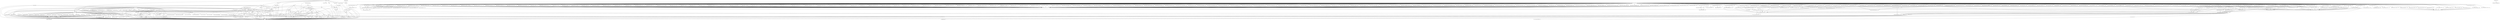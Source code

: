 digraph depends {
    node [shape=plaintext]
"angstrom-feed-configs" -> "opkg" [style=dotted]
"angstrom-packagegroup-boot" -> "angstrom-version"
"angstrom-packagegroup-boot" -> "packagegroup-boot"
"avahi-daemon" -> "base-files"
"avahi-daemon" -> "base-passwd"
"avahi-daemon" -> "libavahi-common3"
"avahi-daemon" -> "libavahi-core7"
"avahi-daemon" -> "libc6"
"avahi-daemon" -> "libcap2"
"avahi-daemon" -> "libdaemon0"
"avahi-daemon" -> "libdbus-1-3"
"avahi-daemon" -> "libexpat1"
"avahi-daemon" -> "libnss-mdns" [style=dotted]
"avahi-daemon" -> "shadow"
"avahi-utils" -> "libavahi-client3"
"avahi-utils" -> "libavahi-common3"
"avahi-utils" -> "libc6"
"bluez5" -> "libc6"
"bluez5" -> "libdbus-1-3"
"bluez5" -> "libglib-2.0-0"
"bluez5" -> "libreadline7"
"bluez5" -> "libudev1"
"busybox" -> "busybox-syslog" [style=dotted]
"busybox" -> "busybox-udhcpc" [style=dotted]
"busybox" -> "libc6"
"busybox" -> "update-alternatives-opkg"
"ca-certificates" -> "openssl"
"cpufreq-tweaks" -> "cpufrequtils"
"cpufrequtils" -> "libc6"
"dbus-1" -> "base-files"
"dbus-1" -> "base-passwd"
"dbus-1" -> "libc6"
"dbus-1" -> "libdbus-1-3"
"dbus-1" -> "libexpat1"
"dbus-1" -> "libsystemd0"
"dbus-1" -> "libx11-6"
"dbus-1" -> "shadow"
"e2fsprogs-e2fsck" -> "libblkid1"
"e2fsprogs-e2fsck" -> "libc6"
"e2fsprogs-e2fsck" -> "libcom-err2"
"e2fsprogs-e2fsck" -> "libe2p2"
"e2fsprogs-e2fsck" -> "libext2fs2"
"e2fsprogs-e2fsck" -> "libuuid1"
"fixmac" -> "ranpwd"
"htop" -> "libc6"
"htop" -> "libncursesw5"
"htop" -> "libtinfo5"
"htop" -> "ncurses-terminfo"
"iptables" -> "kernel-module-iptable-filter" [style=dotted]
"iptables" -> "kernel-module-iptable-nat" [style=dotted]
"iptables" -> "kernel-module-ip-tables" [style=dotted]
"iptables" -> "kernel-module-ipt-masquerade" [style=dotted]
"iptables" -> "kernel-module-nf-conntrack-ipv4" [style=dotted]
"iptables" -> "kernel-module-nf-conntrack" [style=dotted]
"iptables" -> "kernel-module-nf-defrag-ipv4" [style=dotted]
"iptables" -> "kernel-module-nf-nat" [style=dotted]
"iptables" -> "kernel-module-x-tables" [style=dotted]
"iptables" -> "libc6"
"iw" -> "libc6"
"iw" -> "libnl-3-200"
"iw" -> "libnl-genl-3-200"
"kernel-module-8021q-4.14.30" -> "kernel-module-garp-4.14.30"
"kernel-module-8021q-4.14.30" -> "kernel-module-mrp-4.14.30"
"kernel-module-asix-4.14.30" -> "kernel-module-usbnet-4.14.30"
"kernel-module-authencesn-4.14.30" -> "kernel-module-authenc-4.14.30"
"kernel-module-ax88179-178a-4.14.30" -> "kernel-module-usbnet-4.14.30"
"kernel-module-bluetooth-4.14.30" -> "kernel-module-ecdh-generic-4.14.30"
"kernel-module-bluetooth-4.14.30" -> "kernel-module-rfkill-4.14.30"
"kernel-module-brcmfmac-4.14.30" -> "kernel-module-brcmutil-4.14.30"
"kernel-module-brcmfmac-4.14.30" -> "kernel-module-cfg80211-4.14.30"
"kernel-module-bridge-4.14.30" -> "kernel-module-ipv6-4.14.30"
"kernel-module-bridge-4.14.30" -> "kernel-module-llc-4.14.30"
"kernel-module-bridge-4.14.30" -> "kernel-module-stp-4.14.30"
"kernel-module-br-netfilter-4.14.30" -> "kernel-module-bridge-4.14.30"
"kernel-module-btrfs-4.14.30" -> "kernel-module-lzo-compress-4.14.30"
"kernel-module-btrfs-4.14.30" -> "kernel-module-raid6-pq-4.14.30"
"kernel-module-btrfs-4.14.30" -> "kernel-module-xor-4.14.30"
"kernel-module-btrfs-4.14.30" -> "kernel-module-zlib-deflate-4.14.30"
"kernel-module-btrfs-4.14.30" -> "kernel-module-zstd-compress-4.14.30"
"kernel-module-btrfs-4.14.30" -> "kernel-module-zstd-decompress-4.14.30"
"kernel-module-cdc-ether-4.14.30" -> "kernel-module-usbnet-4.14.30"
"kernel-module-cdc-ncm-4.14.30" -> "kernel-module-usbnet-4.14.30"
"kernel-module-cdc-subset-4.14.30" -> "kernel-module-usbnet-4.14.30"
"kernel-module-cfg80211-4.14.30" -> "kernel-module-rfkill-4.14.30"
"kernel-module-cuse-4.14.30" -> "kernel-module-fuse-4.14.30"
"kernel-module-dm9601-4.14.30" -> "kernel-module-usbnet-4.14.30"
"kernel-module-garp-4.14.30" -> "kernel-module-llc-4.14.30"
"kernel-module-garp-4.14.30" -> "kernel-module-stp-4.14.30"
"kernel-module-hci-uart-4.14.30" -> "kernel-module-bluetooth-4.14.30"
"kernel-module-hidp-4.14.30" -> "kernel-module-bluetooth-4.14.30"
"kernel-module-ip6table-filter-4.14.30" -> "kernel-module-ip6-tables-4.14.30"
"kernel-module-ip6table-filter-4.14.30" -> "kernel-module-x-tables-4.14.30"
"kernel-module-ip6table-mangle-4.14.30" -> "kernel-module-ip6-tables-4.14.30"
"kernel-module-ip6table-mangle-4.14.30" -> "kernel-module-ipv6-4.14.30"
"kernel-module-ip6table-mangle-4.14.30" -> "kernel-module-x-tables-4.14.30"
"kernel-module-ip6table-nat-4.14.30" -> "kernel-module-ip6-tables-4.14.30"
"kernel-module-ip6table-nat-4.14.30" -> "kernel-module-nf-nat-ipv6-4.14.30"
"kernel-module-ip6-tables-4.14.30" -> "kernel-module-x-tables-4.14.30"
"kernel-module-ip6t-masquerade-4.14.30" -> "kernel-module-nf-nat-masquerade-ipv6-4.14.30"
"kernel-module-ip6t-masquerade-4.14.30" -> "kernel-module-x-tables-4.14.30"
"kernel-module-ip6t-reject-4.14.30" -> "kernel-module-nf-reject-ipv6-4.14.30"
"kernel-module-ip6t-reject-4.14.30" -> "kernel-module-x-tables-4.14.30"
"kernel-module-iptable-filter-4.14.30" -> "kernel-module-ip-tables-4.14.30"
"kernel-module-iptable-filter-4.14.30" -> "kernel-module-x-tables-4.14.30"
"kernel-module-iptable-mangle-4.14.30" -> "kernel-module-ip-tables-4.14.30"
"kernel-module-iptable-mangle-4.14.30" -> "kernel-module-x-tables-4.14.30"
"kernel-module-iptable-nat-4.14.30" -> "kernel-module-ip-tables-4.14.30"
"kernel-module-iptable-nat-4.14.30" -> "kernel-module-nf-nat-ipv4-4.14.30"
"kernel-module-ip-tables-4.14.30" -> "kernel-module-x-tables-4.14.30"
"kernel-module-ipt-masquerade-4.14.30" -> "kernel-module-nf-conntrack-4.14.30"
"kernel-module-ipt-masquerade-4.14.30" -> "kernel-module-nf-nat-masquerade-ipv4-4.14.30"
"kernel-module-ipt-masquerade-4.14.30" -> "kernel-module-x-tables-4.14.30"
"kernel-module-ipt-reject-4.14.30" -> "kernel-module-nf-reject-ipv4-4.14.30"
"kernel-module-ipt-reject-4.14.30" -> "kernel-module-x-tables-4.14.30"
"kernel-module-ir-jvc-decoder-4.14.30" -> "kernel-module-rc-core-4.14.30"
"kernel-module-ir-kbd-i2c-4.14.30" -> "kernel-module-rc-core-4.14.30"
"kernel-module-ir-mce-kbd-decoder-4.14.30" -> "kernel-module-rc-core-4.14.30"
"kernel-module-ir-nec-decoder-4.14.30" -> "kernel-module-rc-core-4.14.30"
"kernel-module-ir-rc5-decoder-4.14.30" -> "kernel-module-rc-core-4.14.30"
"kernel-module-ir-rc6-decoder-4.14.30" -> "kernel-module-rc-core-4.14.30"
"kernel-module-ir-sanyo-decoder-4.14.30" -> "kernel-module-rc-core-4.14.30"
"kernel-module-ir-sharp-decoder-4.14.30" -> "kernel-module-rc-core-4.14.30"
"kernel-module-ir-sony-decoder-4.14.30" -> "kernel-module-rc-core-4.14.30"
"kernel-module-ir-xmp-decoder-4.14.30" -> "kernel-module-rc-core-4.14.30"
"kernel-module-mac80211-4.14.30" -> "kernel-module-cfg80211-4.14.30"
"kernel-module-macvtap-4.14.30" -> "kernel-module-macvlan-4.14.30"
"kernel-module-macvtap-4.14.30" -> "kernel-module-tap-4.14.30"
"kernel-module-mcs7830-4.14.30" -> "kernel-module-usbnet-4.14.30"
"kernel-module-meson-ir-4.14.30" -> "kernel-module-rc-core-4.14.30"
"kernel-module-meson-rng-4.14.30" -> "kernel-module-rng-core-4.14.30"
"kernel-module-net1080-4.14.30" -> "kernel-module-usbnet-4.14.30"
"kernel-module-nf-conntrack-4.14.30" -> "kernel-module-libcrc32c-4.14.30"
"kernel-module-nf-conntrack-ipv4-4.14.30" -> "kernel-module-nf-conntrack-4.14.30"
"kernel-module-nf-conntrack-ipv4-4.14.30" -> "kernel-module-nf-defrag-ipv4-4.14.30"
"kernel-module-nf-conntrack-ipv6-4.14.30" -> "kernel-module-ipv6-4.14.30"
"kernel-module-nf-conntrack-ipv6-4.14.30" -> "kernel-module-nf-conntrack-4.14.30"
"kernel-module-nf-conntrack-ipv6-4.14.30" -> "kernel-module-nf-defrag-ipv6-4.14.30"
"kernel-module-nf-defrag-ipv6-4.14.30" -> "kernel-module-ipv6-4.14.30"
"kernel-module-nf-log-ipv4-4.14.30" -> "kernel-module-nf-log-common-4.14.30"
"kernel-module-nf-log-ipv6-4.14.30" -> "kernel-module-nf-log-common-4.14.30"
"kernel-module-nf-nat-4.14.30" -> "kernel-module-libcrc32c-4.14.30"
"kernel-module-nf-nat-4.14.30" -> "kernel-module-nf-conntrack-4.14.30"
"kernel-module-nf-nat-ipv4-4.14.30" -> "kernel-module-nf-conntrack-4.14.30"
"kernel-module-nf-nat-ipv4-4.14.30" -> "kernel-module-nf-nat-4.14.30"
"kernel-module-nf-nat-ipv6-4.14.30" -> "kernel-module-ipv6-4.14.30"
"kernel-module-nf-nat-ipv6-4.14.30" -> "kernel-module-nf-conntrack-4.14.30"
"kernel-module-nf-nat-ipv6-4.14.30" -> "kernel-module-nf-nat-4.14.30"
"kernel-module-nf-nat-masquerade-ipv4-4.14.30" -> "kernel-module-nf-conntrack-4.14.30"
"kernel-module-nf-nat-masquerade-ipv4-4.14.30" -> "kernel-module-nf-nat-4.14.30"
"kernel-module-nf-nat-masquerade-ipv6-4.14.30" -> "kernel-module-ipv6-4.14.30"
"kernel-module-nf-nat-masquerade-ipv6-4.14.30" -> "kernel-module-nf-conntrack-4.14.30"
"kernel-module-nf-nat-masquerade-ipv6-4.14.30" -> "kernel-module-nf-nat-4.14.30"
"kernel-module-nf-reject-ipv6-4.14.30" -> "kernel-module-ipv6-4.14.30"
"kernel-module-p8022-4.14.30" -> "kernel-module-llc-4.14.30"
"kernel-module-plusb-4.14.30" -> "kernel-module-usbnet-4.14.30"
"kernel-module-psnap-4.14.30" -> "kernel-module-llc-4.14.30"
"kernel-module-rc-adstech-dvb-t-pci-4.14.30" -> "kernel-module-rc-core-4.14.30"
"kernel-module-rc-alink-dtu-m-4.14.30" -> "kernel-module-rc-core-4.14.30"
"kernel-module-rc-anysee-4.14.30" -> "kernel-module-rc-core-4.14.30"
"kernel-module-rc-apac-viewcomp-4.14.30" -> "kernel-module-rc-core-4.14.30"
"kernel-module-rc-asus-pc39-4.14.30" -> "kernel-module-rc-core-4.14.30"
"kernel-module-rc-asus-ps3-100-4.14.30" -> "kernel-module-rc-core-4.14.30"
"kernel-module-rc-ati-tv-wonder-hd-600-4.14.30" -> "kernel-module-rc-core-4.14.30"
"kernel-module-rc-ati-x10-4.14.30" -> "kernel-module-rc-core-4.14.30"
"kernel-module-rc-avermedia-4.14.30" -> "kernel-module-rc-core-4.14.30"
"kernel-module-rc-avermedia-a16d-4.14.30" -> "kernel-module-rc-core-4.14.30"
"kernel-module-rc-avermedia-cardbus-4.14.30" -> "kernel-module-rc-core-4.14.30"
"kernel-module-rc-avermedia-dvbt-4.14.30" -> "kernel-module-rc-core-4.14.30"
"kernel-module-rc-avermedia-m135a-4.14.30" -> "kernel-module-rc-core-4.14.30"
"kernel-module-rc-avermedia-m733a-rm-k6-4.14.30" -> "kernel-module-rc-core-4.14.30"
"kernel-module-rc-avermedia-rm-ks-4.14.30" -> "kernel-module-rc-core-4.14.30"
"kernel-module-rc-avertv-303-4.14.30" -> "kernel-module-rc-core-4.14.30"
"kernel-module-rc-azurewave-ad-tu700-4.14.30" -> "kernel-module-rc-core-4.14.30"
"kernel-module-rc-behold-4.14.30" -> "kernel-module-rc-core-4.14.30"
"kernel-module-rc-behold-columbus-4.14.30" -> "kernel-module-rc-core-4.14.30"
"kernel-module-rc-budget-ci-old-4.14.30" -> "kernel-module-rc-core-4.14.30"
"kernel-module-rc-cec-4.14.30" -> "kernel-module-rc-core-4.14.30"
"kernel-module-rc-cinergy-1400-4.14.30" -> "kernel-module-rc-core-4.14.30"
"kernel-module-rc-cinergy-4.14.30" -> "kernel-module-rc-core-4.14.30"
"kernel-module-rc-d680-dmb-4.14.30" -> "kernel-module-rc-core-4.14.30"
"kernel-module-rc-delock-61959-4.14.30" -> "kernel-module-rc-core-4.14.30"
"kernel-module-rc-dib0700-nec-4.14.30" -> "kernel-module-rc-core-4.14.30"
"kernel-module-rc-dib0700-rc5-4.14.30" -> "kernel-module-rc-core-4.14.30"
"kernel-module-rc-digitalnow-tinytwin-4.14.30" -> "kernel-module-rc-core-4.14.30"
"kernel-module-rc-digittrade-4.14.30" -> "kernel-module-rc-core-4.14.30"
"kernel-module-rc-dm1105-nec-4.14.30" -> "kernel-module-rc-core-4.14.30"
"kernel-module-rc-dntv-live-dvb-t-4.14.30" -> "kernel-module-rc-core-4.14.30"
"kernel-module-rc-dntv-live-dvbt-pro-4.14.30" -> "kernel-module-rc-core-4.14.30"
"kernel-module-rc-dtt200u-4.14.30" -> "kernel-module-rc-core-4.14.30"
"kernel-module-rc-dvbsky-4.14.30" -> "kernel-module-rc-core-4.14.30"
"kernel-module-rc-dvico-mce-4.14.30" -> "kernel-module-rc-core-4.14.30"
"kernel-module-rc-dvico-portable-4.14.30" -> "kernel-module-rc-core-4.14.30"
"kernel-module-rc-em-terratec-4.14.30" -> "kernel-module-rc-core-4.14.30"
"kernel-module-rc-encore-enltv2-4.14.30" -> "kernel-module-rc-core-4.14.30"
"kernel-module-rc-encore-enltv-4.14.30" -> "kernel-module-rc-core-4.14.30"
"kernel-module-rc-encore-enltv-fm53-4.14.30" -> "kernel-module-rc-core-4.14.30"
"kernel-module-rc-evga-indtube-4.14.30" -> "kernel-module-rc-core-4.14.30"
"kernel-module-rc-eztv-4.14.30" -> "kernel-module-rc-core-4.14.30"
"kernel-module-rc-flydvb-4.14.30" -> "kernel-module-rc-core-4.14.30"
"kernel-module-rc-flyvideo-4.14.30" -> "kernel-module-rc-core-4.14.30"
"kernel-module-rc-fusionhdtv-mce-4.14.30" -> "kernel-module-rc-core-4.14.30"
"kernel-module-rc-gadmei-rm008z-4.14.30" -> "kernel-module-rc-core-4.14.30"
"kernel-module-rc-geekbox-4.14.30" -> "kernel-module-rc-core-4.14.30"
"kernel-module-rc-genius-tvgo-a11mce-4.14.30" -> "kernel-module-rc-core-4.14.30"
"kernel-module-rc-gotview7135-4.14.30" -> "kernel-module-rc-core-4.14.30"
"kernel-module-rc-hauppauge-4.14.30" -> "kernel-module-rc-core-4.14.30"
"kernel-module-rc-imon-mce-4.14.30" -> "kernel-module-rc-core-4.14.30"
"kernel-module-rc-imon-pad-4.14.30" -> "kernel-module-rc-core-4.14.30"
"kernel-module-rc-iodata-bctv7e-4.14.30" -> "kernel-module-rc-core-4.14.30"
"kernel-module-rc-it913x-v1-4.14.30" -> "kernel-module-rc-core-4.14.30"
"kernel-module-rc-it913x-v2-4.14.30" -> "kernel-module-rc-core-4.14.30"
"kernel-module-rc-kaiomy-4.14.30" -> "kernel-module-rc-core-4.14.30"
"kernel-module-rc-kworld-315u-4.14.30" -> "kernel-module-rc-core-4.14.30"
"kernel-module-rc-kworld-pc150u-4.14.30" -> "kernel-module-rc-core-4.14.30"
"kernel-module-rc-kworld-plus-tv-analog-4.14.30" -> "kernel-module-rc-core-4.14.30"
"kernel-module-rc-leadtek-y04g0051-4.14.30" -> "kernel-module-rc-core-4.14.30"
"kernel-module-rc-lme2510-4.14.30" -> "kernel-module-rc-core-4.14.30"
"kernel-module-rc-manli-4.14.30" -> "kernel-module-rc-core-4.14.30"
"kernel-module-rc-medion-x10-4.14.30" -> "kernel-module-rc-core-4.14.30"
"kernel-module-rc-medion-x10-digitainer-4.14.30" -> "kernel-module-rc-core-4.14.30"
"kernel-module-rc-medion-x10-or2x-4.14.30" -> "kernel-module-rc-core-4.14.30"
"kernel-module-rc-msi-digivox-ii-4.14.30" -> "kernel-module-rc-core-4.14.30"
"kernel-module-rc-msi-digivox-iii-4.14.30" -> "kernel-module-rc-core-4.14.30"
"kernel-module-rc-msi-tvanywhere-4.14.30" -> "kernel-module-rc-core-4.14.30"
"kernel-module-rc-msi-tvanywhere-plus-4.14.30" -> "kernel-module-rc-core-4.14.30"
"kernel-module-rc-nebula-4.14.30" -> "kernel-module-rc-core-4.14.30"
"kernel-module-rc-nec-terratec-cinergy-xs-4.14.30" -> "kernel-module-rc-core-4.14.30"
"kernel-module-rc-norwood-4.14.30" -> "kernel-module-rc-core-4.14.30"
"kernel-module-rc-npgtech-4.14.30" -> "kernel-module-rc-core-4.14.30"
"kernel-module-rc-pctv-sedna-4.14.30" -> "kernel-module-rc-core-4.14.30"
"kernel-module-rc-pinnacle-color-4.14.30" -> "kernel-module-rc-core-4.14.30"
"kernel-module-rc-pinnacle-grey-4.14.30" -> "kernel-module-rc-core-4.14.30"
"kernel-module-rc-pinnacle-pctv-hd-4.14.30" -> "kernel-module-rc-core-4.14.30"
"kernel-module-rc-pixelview-002t-4.14.30" -> "kernel-module-rc-core-4.14.30"
"kernel-module-rc-pixelview-4.14.30" -> "kernel-module-rc-core-4.14.30"
"kernel-module-rc-pixelview-mk12-4.14.30" -> "kernel-module-rc-core-4.14.30"
"kernel-module-rc-pixelview-new-4.14.30" -> "kernel-module-rc-core-4.14.30"
"kernel-module-rc-powercolor-real-angel-4.14.30" -> "kernel-module-rc-core-4.14.30"
"kernel-module-rc-proteus-2309-4.14.30" -> "kernel-module-rc-core-4.14.30"
"kernel-module-rc-purpletv-4.14.30" -> "kernel-module-rc-core-4.14.30"
"kernel-module-rc-pv951-4.14.30" -> "kernel-module-rc-core-4.14.30"
"kernel-module-rc-rc6-mce-4.14.30" -> "kernel-module-rc-core-4.14.30"
"kernel-module-rc-real-audio-220-32-keys-4.14.30" -> "kernel-module-rc-core-4.14.30"
"kernel-module-rc-reddo-4.14.30" -> "kernel-module-rc-core-4.14.30"
"kernel-module-rc-snapstream-firefly-4.14.30" -> "kernel-module-rc-core-4.14.30"
"kernel-module-rc-streamzap-4.14.30" -> "kernel-module-rc-core-4.14.30"
"kernel-module-rc-su3000-4.14.30" -> "kernel-module-rc-core-4.14.30"
"kernel-module-rc-tbs-nec-4.14.30" -> "kernel-module-rc-core-4.14.30"
"kernel-module-rc-technisat-ts35-4.14.30" -> "kernel-module-rc-core-4.14.30"
"kernel-module-rc-technisat-usb2-4.14.30" -> "kernel-module-rc-core-4.14.30"
"kernel-module-rc-terratec-cinergy-c-pci-4.14.30" -> "kernel-module-rc-core-4.14.30"
"kernel-module-rc-terratec-cinergy-s2-hd-4.14.30" -> "kernel-module-rc-core-4.14.30"
"kernel-module-rc-terratec-cinergy-xs-4.14.30" -> "kernel-module-rc-core-4.14.30"
"kernel-module-rc-terratec-slim-2-4.14.30" -> "kernel-module-rc-core-4.14.30"
"kernel-module-rc-terratec-slim-4.14.30" -> "kernel-module-rc-core-4.14.30"
"kernel-module-rc-tevii-nec-4.14.30" -> "kernel-module-rc-core-4.14.30"
"kernel-module-rc-tivo-4.14.30" -> "kernel-module-rc-core-4.14.30"
"kernel-module-rc-total-media-in-hand-02-4.14.30" -> "kernel-module-rc-core-4.14.30"
"kernel-module-rc-total-media-in-hand-4.14.30" -> "kernel-module-rc-core-4.14.30"
"kernel-module-rc-trekstor-4.14.30" -> "kernel-module-rc-core-4.14.30"
"kernel-module-rc-tt-1500-4.14.30" -> "kernel-module-rc-core-4.14.30"
"kernel-module-rc-twinhan1027-4.14.30" -> "kernel-module-rc-core-4.14.30"
"kernel-module-rc-twinhan-dtv-cab-ci-4.14.30" -> "kernel-module-rc-core-4.14.30"
"kernel-module-rc-videomate-m1f-4.14.30" -> "kernel-module-rc-core-4.14.30"
"kernel-module-rc-videomate-s350-4.14.30" -> "kernel-module-rc-core-4.14.30"
"kernel-module-rc-videomate-tv-pvr-4.14.30" -> "kernel-module-rc-core-4.14.30"
"kernel-module-rc-winfast-4.14.30" -> "kernel-module-rc-core-4.14.30"
"kernel-module-rc-winfast-usbii-deluxe-4.14.30" -> "kernel-module-rc-core-4.14.30"
"kernel-module-rc-zx-irdec-4.14.30" -> "kernel-module-rc-core-4.14.30"
"kernel-module-sit-4.14.30" -> "kernel-module-ip-tunnel-4.14.30"
"kernel-module-sit-4.14.30" -> "kernel-module-ipv6-4.14.30"
"kernel-module-sit-4.14.30" -> "kernel-module-tunnel4-4.14.30"
"kernel-modules" -> "kernel-module-8021q-4.14.30"
"kernel-modules" -> "kernel-module-adv7511-4.14.30"
"kernel-modules" -> "kernel-module-arc4-4.14.30"
"kernel-modules" -> "kernel-module-asix-4.14.30"
"kernel-modules" -> "kernel-module-at25-4.14.30"
"kernel-modules" -> "kernel-module-authenc-4.14.30"
"kernel-modules" -> "kernel-module-authencesn-4.14.30"
"kernel-modules" -> "kernel-module-ax88179-178a-4.14.30"
"kernel-modules" -> "kernel-module-bluetooth-4.14.30"
"kernel-modules" -> "kernel-module-brcmfmac-4.14.30"
"kernel-modules" -> "kernel-module-brcmutil-4.14.30"
"kernel-modules" -> "kernel-module-bridge-4.14.30"
"kernel-modules" -> "kernel-module-br-netfilter-4.14.30"
"kernel-modules" -> "kernel-module-btrfs-4.14.30"
"kernel-modules" -> "kernel-module-ccm-4.14.30"
"kernel-modules" -> "kernel-module-cdc-ether-4.14.30"
"kernel-modules" -> "kernel-module-cdc-ncm-4.14.30"
"kernel-modules" -> "kernel-module-cdc-subset-4.14.30"
"kernel-modules" -> "kernel-module-cfg80211-4.14.30"
"kernel-modules" -> "kernel-module-ch7006-4.14.30"
"kernel-modules" -> "kernel-module-cmac-4.14.30"
"kernel-modules" -> "kernel-module-crypto-engine-4.14.30"
"kernel-modules" -> "kernel-module-ctr-4.14.30"
"kernel-modules" -> "kernel-module-cuse-4.14.30"
"kernel-modules" -> "kernel-module-dm9601-4.14.30"
"kernel-modules" -> "kernel-module-dvb-core-4.14.30"
"kernel-modules" -> "kernel-module-ecb-4.14.30"
"kernel-modules" -> "kernel-module-ecdh-generic-4.14.30"
"kernel-modules" -> "kernel-module-fuse-4.14.30"
"kernel-modules" -> "kernel-module-garp-4.14.30"
"kernel-modules" -> "kernel-module-gcm-4.14.30"
"kernel-modules" -> "kernel-module-ghash-generic-4.14.30"
"kernel-modules" -> "kernel-module-hci-uart-4.14.30"
"kernel-modules" -> "kernel-module-hidp-4.14.30"
"kernel-modules" -> "kernel-module-ina2xx-4.14.30"
"kernel-modules" -> "kernel-module-ip6table-filter-4.14.30"
"kernel-modules" -> "kernel-module-ip6table-mangle-4.14.30"
"kernel-modules" -> "kernel-module-ip6table-nat-4.14.30"
"kernel-modules" -> "kernel-module-ip6-tables-4.14.30"
"kernel-modules" -> "kernel-module-ip6t-masquerade-4.14.30"
"kernel-modules" -> "kernel-module-ip6t-reject-4.14.30"
"kernel-modules" -> "kernel-module-iptable-filter-4.14.30"
"kernel-modules" -> "kernel-module-iptable-mangle-4.14.30"
"kernel-modules" -> "kernel-module-iptable-nat-4.14.30"
"kernel-modules" -> "kernel-module-ip-tables-4.14.30"
"kernel-modules" -> "kernel-module-ipt-masquerade-4.14.30"
"kernel-modules" -> "kernel-module-ipt-reject-4.14.30"
"kernel-modules" -> "kernel-module-ip-tunnel-4.14.30"
"kernel-modules" -> "kernel-module-ipv6-4.14.30"
"kernel-modules" -> "kernel-module-ir-jvc-decoder-4.14.30"
"kernel-modules" -> "kernel-module-ir-kbd-i2c-4.14.30"
"kernel-modules" -> "kernel-module-ir-mce-kbd-decoder-4.14.30"
"kernel-modules" -> "kernel-module-ir-nec-decoder-4.14.30"
"kernel-modules" -> "kernel-module-ir-rc5-decoder-4.14.30"
"kernel-modules" -> "kernel-module-ir-rc6-decoder-4.14.30"
"kernel-modules" -> "kernel-module-ir-sanyo-decoder-4.14.30"
"kernel-modules" -> "kernel-module-ir-sharp-decoder-4.14.30"
"kernel-modules" -> "kernel-module-ir-sony-decoder-4.14.30"
"kernel-modules" -> "kernel-module-ir-xmp-decoder-4.14.30"
"kernel-modules" -> "kernel-module-libcrc32c-4.14.30"
"kernel-modules" -> "kernel-module-llc-4.14.30"
"kernel-modules" -> "kernel-module-lm90-4.14.30"
"kernel-modules" -> "kernel-module-lzo-compress-4.14.30"
"kernel-modules" -> "kernel-module-mac80211-4.14.30"
"kernel-modules" -> "kernel-module-macvlan-4.14.30"
"kernel-modules" -> "kernel-module-macvtap-4.14.30"
"kernel-modules" -> "kernel-module-mc44s803-4.14.30"
"kernel-modules" -> "kernel-module-mcs7830-4.14.30"
"kernel-modules" -> "kernel-module-media-4.14.30"
"kernel-modules" -> "kernel-module-meson-gxbb-wdt-4.14.30"
"kernel-modules" -> "kernel-module-meson-ir-4.14.30"
"kernel-modules" -> "kernel-module-meson-rng-4.14.30"
"kernel-modules" -> "kernel-module-meson-wdt-4.14.30"
"kernel-modules" -> "kernel-module-mrp-4.14.30"
"kernel-modules" -> "kernel-module-mt20xx-4.14.30"
"kernel-modules" -> "kernel-module-nbd-4.14.30"
"kernel-modules" -> "kernel-module-net1080-4.14.30"
"kernel-modules" -> "kernel-module-nf-conntrack-4.14.30"
"kernel-modules" -> "kernel-module-nf-conntrack-ipv4-4.14.30"
"kernel-modules" -> "kernel-module-nf-conntrack-ipv6-4.14.30"
"kernel-modules" -> "kernel-module-nf-defrag-ipv4-4.14.30"
"kernel-modules" -> "kernel-module-nf-defrag-ipv6-4.14.30"
"kernel-modules" -> "kernel-module-nf-log-common-4.14.30"
"kernel-modules" -> "kernel-module-nf-log-ipv4-4.14.30"
"kernel-modules" -> "kernel-module-nf-log-ipv6-4.14.30"
"kernel-modules" -> "kernel-module-nf-nat-4.14.30"
"kernel-modules" -> "kernel-module-nf-nat-ipv4-4.14.30"
"kernel-modules" -> "kernel-module-nf-nat-ipv6-4.14.30"
"kernel-modules" -> "kernel-module-nf-nat-masquerade-ipv4-4.14.30"
"kernel-modules" -> "kernel-module-nf-nat-masquerade-ipv6-4.14.30"
"kernel-modules" -> "kernel-module-nf-reject-ipv4-4.14.30"
"kernel-modules" -> "kernel-module-nf-reject-ipv6-4.14.30"
"kernel-modules" -> "kernel-module-nfs-layout-flexfiles-4.14.30"
"kernel-modules" -> "kernel-module-overlay-4.14.30"
"kernel-modules" -> "kernel-module-p8022-4.14.30"
"kernel-modules" -> "kernel-module-pegasus-4.14.30"
"kernel-modules" -> "kernel-module-plusb-4.14.30"
"kernel-modules" -> "kernel-module-psnap-4.14.30"
"kernel-modules" -> "kernel-module-pwm-meson-4.14.30"
"kernel-modules" -> "kernel-module-r8152-4.14.30"
"kernel-modules" -> "kernel-module-raid6-pq-4.14.30"
"kernel-modules" -> "kernel-module-rc-adstech-dvb-t-pci-4.14.30"
"kernel-modules" -> "kernel-module-rc-alink-dtu-m-4.14.30"
"kernel-modules" -> "kernel-module-rc-anysee-4.14.30"
"kernel-modules" -> "kernel-module-rc-apac-viewcomp-4.14.30"
"kernel-modules" -> "kernel-module-rc-asus-pc39-4.14.30"
"kernel-modules" -> "kernel-module-rc-asus-ps3-100-4.14.30"
"kernel-modules" -> "kernel-module-rc-ati-tv-wonder-hd-600-4.14.30"
"kernel-modules" -> "kernel-module-rc-ati-x10-4.14.30"
"kernel-modules" -> "kernel-module-rc-avermedia-4.14.30"
"kernel-modules" -> "kernel-module-rc-avermedia-a16d-4.14.30"
"kernel-modules" -> "kernel-module-rc-avermedia-cardbus-4.14.30"
"kernel-modules" -> "kernel-module-rc-avermedia-dvbt-4.14.30"
"kernel-modules" -> "kernel-module-rc-avermedia-m135a-4.14.30"
"kernel-modules" -> "kernel-module-rc-avermedia-m733a-rm-k6-4.14.30"
"kernel-modules" -> "kernel-module-rc-avermedia-rm-ks-4.14.30"
"kernel-modules" -> "kernel-module-rc-avertv-303-4.14.30"
"kernel-modules" -> "kernel-module-rc-azurewave-ad-tu700-4.14.30"
"kernel-modules" -> "kernel-module-rc-behold-4.14.30"
"kernel-modules" -> "kernel-module-rc-behold-columbus-4.14.30"
"kernel-modules" -> "kernel-module-rc-budget-ci-old-4.14.30"
"kernel-modules" -> "kernel-module-rc-cec-4.14.30"
"kernel-modules" -> "kernel-module-rc-cinergy-1400-4.14.30"
"kernel-modules" -> "kernel-module-rc-cinergy-4.14.30"
"kernel-modules" -> "kernel-module-rc-core-4.14.30"
"kernel-modules" -> "kernel-module-rc-d680-dmb-4.14.30"
"kernel-modules" -> "kernel-module-rc-delock-61959-4.14.30"
"kernel-modules" -> "kernel-module-rc-dib0700-nec-4.14.30"
"kernel-modules" -> "kernel-module-rc-dib0700-rc5-4.14.30"
"kernel-modules" -> "kernel-module-rc-digitalnow-tinytwin-4.14.30"
"kernel-modules" -> "kernel-module-rc-digittrade-4.14.30"
"kernel-modules" -> "kernel-module-rc-dm1105-nec-4.14.30"
"kernel-modules" -> "kernel-module-rc-dntv-live-dvb-t-4.14.30"
"kernel-modules" -> "kernel-module-rc-dntv-live-dvbt-pro-4.14.30"
"kernel-modules" -> "kernel-module-rc-dtt200u-4.14.30"
"kernel-modules" -> "kernel-module-rc-dvbsky-4.14.30"
"kernel-modules" -> "kernel-module-rc-dvico-mce-4.14.30"
"kernel-modules" -> "kernel-module-rc-dvico-portable-4.14.30"
"kernel-modules" -> "kernel-module-rc-em-terratec-4.14.30"
"kernel-modules" -> "kernel-module-rc-encore-enltv2-4.14.30"
"kernel-modules" -> "kernel-module-rc-encore-enltv-4.14.30"
"kernel-modules" -> "kernel-module-rc-encore-enltv-fm53-4.14.30"
"kernel-modules" -> "kernel-module-rc-evga-indtube-4.14.30"
"kernel-modules" -> "kernel-module-rc-eztv-4.14.30"
"kernel-modules" -> "kernel-module-rc-flydvb-4.14.30"
"kernel-modules" -> "kernel-module-rc-flyvideo-4.14.30"
"kernel-modules" -> "kernel-module-rc-fusionhdtv-mce-4.14.30"
"kernel-modules" -> "kernel-module-rc-gadmei-rm008z-4.14.30"
"kernel-modules" -> "kernel-module-rc-geekbox-4.14.30"
"kernel-modules" -> "kernel-module-rc-genius-tvgo-a11mce-4.14.30"
"kernel-modules" -> "kernel-module-rc-gotview7135-4.14.30"
"kernel-modules" -> "kernel-module-rc-hauppauge-4.14.30"
"kernel-modules" -> "kernel-module-rc-imon-mce-4.14.30"
"kernel-modules" -> "kernel-module-rc-imon-pad-4.14.30"
"kernel-modules" -> "kernel-module-rc-iodata-bctv7e-4.14.30"
"kernel-modules" -> "kernel-module-rc-it913x-v1-4.14.30"
"kernel-modules" -> "kernel-module-rc-it913x-v2-4.14.30"
"kernel-modules" -> "kernel-module-rc-kaiomy-4.14.30"
"kernel-modules" -> "kernel-module-rc-kworld-315u-4.14.30"
"kernel-modules" -> "kernel-module-rc-kworld-pc150u-4.14.30"
"kernel-modules" -> "kernel-module-rc-kworld-plus-tv-analog-4.14.30"
"kernel-modules" -> "kernel-module-rc-leadtek-y04g0051-4.14.30"
"kernel-modules" -> "kernel-module-rc-lme2510-4.14.30"
"kernel-modules" -> "kernel-module-rc-manli-4.14.30"
"kernel-modules" -> "kernel-module-rc-medion-x10-4.14.30"
"kernel-modules" -> "kernel-module-rc-medion-x10-digitainer-4.14.30"
"kernel-modules" -> "kernel-module-rc-medion-x10-or2x-4.14.30"
"kernel-modules" -> "kernel-module-rc-msi-digivox-ii-4.14.30"
"kernel-modules" -> "kernel-module-rc-msi-digivox-iii-4.14.30"
"kernel-modules" -> "kernel-module-rc-msi-tvanywhere-4.14.30"
"kernel-modules" -> "kernel-module-rc-msi-tvanywhere-plus-4.14.30"
"kernel-modules" -> "kernel-module-rc-nebula-4.14.30"
"kernel-modules" -> "kernel-module-rc-nec-terratec-cinergy-xs-4.14.30"
"kernel-modules" -> "kernel-module-rc-norwood-4.14.30"
"kernel-modules" -> "kernel-module-rc-npgtech-4.14.30"
"kernel-modules" -> "kernel-module-rc-pctv-sedna-4.14.30"
"kernel-modules" -> "kernel-module-rc-pinnacle-color-4.14.30"
"kernel-modules" -> "kernel-module-rc-pinnacle-grey-4.14.30"
"kernel-modules" -> "kernel-module-rc-pinnacle-pctv-hd-4.14.30"
"kernel-modules" -> "kernel-module-rc-pixelview-002t-4.14.30"
"kernel-modules" -> "kernel-module-rc-pixelview-4.14.30"
"kernel-modules" -> "kernel-module-rc-pixelview-mk12-4.14.30"
"kernel-modules" -> "kernel-module-rc-pixelview-new-4.14.30"
"kernel-modules" -> "kernel-module-rc-powercolor-real-angel-4.14.30"
"kernel-modules" -> "kernel-module-rc-proteus-2309-4.14.30"
"kernel-modules" -> "kernel-module-rc-purpletv-4.14.30"
"kernel-modules" -> "kernel-module-rc-pv951-4.14.30"
"kernel-modules" -> "kernel-module-rc-rc6-mce-4.14.30"
"kernel-modules" -> "kernel-module-rc-real-audio-220-32-keys-4.14.30"
"kernel-modules" -> "kernel-module-rc-reddo-4.14.30"
"kernel-modules" -> "kernel-module-rc-snapstream-firefly-4.14.30"
"kernel-modules" -> "kernel-module-rc-streamzap-4.14.30"
"kernel-modules" -> "kernel-module-rc-su3000-4.14.30"
"kernel-modules" -> "kernel-module-rc-tbs-nec-4.14.30"
"kernel-modules" -> "kernel-module-rc-technisat-ts35-4.14.30"
"kernel-modules" -> "kernel-module-rc-technisat-usb2-4.14.30"
"kernel-modules" -> "kernel-module-rc-terratec-cinergy-c-pci-4.14.30"
"kernel-modules" -> "kernel-module-rc-terratec-cinergy-s2-hd-4.14.30"
"kernel-modules" -> "kernel-module-rc-terratec-cinergy-xs-4.14.30"
"kernel-modules" -> "kernel-module-rc-terratec-slim-2-4.14.30"
"kernel-modules" -> "kernel-module-rc-terratec-slim-4.14.30"
"kernel-modules" -> "kernel-module-rc-tevii-nec-4.14.30"
"kernel-modules" -> "kernel-module-rc-tivo-4.14.30"
"kernel-modules" -> "kernel-module-rc-total-media-in-hand-02-4.14.30"
"kernel-modules" -> "kernel-module-rc-total-media-in-hand-4.14.30"
"kernel-modules" -> "kernel-module-rc-trekstor-4.14.30"
"kernel-modules" -> "kernel-module-rc-tt-1500-4.14.30"
"kernel-modules" -> "kernel-module-rc-twinhan1027-4.14.30"
"kernel-modules" -> "kernel-module-rc-twinhan-dtv-cab-ci-4.14.30"
"kernel-modules" -> "kernel-module-rc-videomate-m1f-4.14.30"
"kernel-modules" -> "kernel-module-rc-videomate-s350-4.14.30"
"kernel-modules" -> "kernel-module-rc-videomate-tv-pvr-4.14.30"
"kernel-modules" -> "kernel-module-rc-winfast-4.14.30"
"kernel-modules" -> "kernel-module-rc-winfast-usbii-deluxe-4.14.30"
"kernel-modules" -> "kernel-module-rc-zx-irdec-4.14.30"
"kernel-modules" -> "kernel-module-realtek-4.14.30"
"kernel-modules" -> "kernel-module-rfkill-4.14.30"
"kernel-modules" -> "kernel-module-rng-core-4.14.30"
"kernel-modules" -> "kernel-module-rtc-rk808-4.14.30"
"kernel-modules" -> "kernel-module-rtl8150-4.14.30"
"kernel-modules" -> "kernel-module-seqiv-4.14.30"
"kernel-modules" -> "kernel-module-sil164-4.14.30"
"kernel-modules" -> "kernel-module-sit-4.14.30"
"kernel-modules" -> "kernel-module-smsc75xx-4.14.30"
"kernel-modules" -> "kernel-module-smsc95xx-4.14.30"
"kernel-modules" -> "kernel-module-spidev-4.14.30"
"kernel-modules" -> "kernel-module-spi-meson-spifc-4.14.30"
"kernel-modules" -> "kernel-module-sr9800-4.14.30"
"kernel-modules" -> "kernel-module-stp-4.14.30"
"kernel-modules" -> "kernel-module-tap-4.14.30"
"kernel-modules" -> "kernel-module-tda18271-4.14.30"
"kernel-modules" -> "kernel-module-tda827x-4.14.30"
"kernel-modules" -> "kernel-module-tda8290-4.14.30"
"kernel-modules" -> "kernel-module-tda9887-4.14.30"
"kernel-modules" -> "kernel-module-tuner-simple-4.14.30"
"kernel-modules" -> "kernel-module-tuner-types-4.14.30"
"kernel-modules" -> "kernel-module-tuner-xc2028-4.14.30"
"kernel-modules" -> "kernel-module-tunnel4-4.14.30"
"kernel-modules" -> "kernel-module-usbnet-4.14.30"
"kernel-modules" -> "kernel-module-v4l2-common-4.14.30"
"kernel-modules" -> "kernel-module-v4l2-dv-timings-4.14.30"
"kernel-modules" -> "kernel-module-veth-4.14.30"
"kernel-modules" -> "kernel-module-videodev-4.14.30"
"kernel-modules" -> "kernel-module-virtio-crypto-4.14.30"
"kernel-modules" -> "kernel-module-wl18xx-4.14.30"
"kernel-modules" -> "kernel-module-wlcore-4.14.30"
"kernel-modules" -> "kernel-module-wlcore-sdio-4.14.30"
"kernel-modules" -> "kernel-module-xc4000-4.14.30"
"kernel-modules" -> "kernel-module-xc5000-4.14.30"
"kernel-modules" -> "kernel-module-xen-privcmd-4.14.30"
"kernel-modules" -> "kernel-module-xfrm6-mode-beet-4.14.30"
"kernel-modules" -> "kernel-module-xfrm6-mode-transport-4.14.30"
"kernel-modules" -> "kernel-module-xfrm6-mode-tunnel-4.14.30"
"kernel-modules" -> "kernel-module-xor-4.14.30"
"kernel-modules" -> "kernel-module-x-tables-4.14.30"
"kernel-modules" -> "kernel-module-xt-addrtype-4.14.30"
"kernel-modules" -> "kernel-module-xt-checksum-4.14.30"
"kernel-modules" -> "kernel-module-xt-conntrack-4.14.30"
"kernel-modules" -> "kernel-module-xt-log-4.14.30"
"kernel-modules" -> "kernel-module-xt-nat-4.14.30"
"kernel-modules" -> "kernel-module-xt-tcpudp-4.14.30"
"kernel-modules" -> "kernel-module-xxhash-4.14.30"
"kernel-modules" -> "kernel-module-zaurus-4.14.30"
"kernel-modules" -> "kernel-module-zlib-deflate-4.14.30"
"kernel-modules" -> "kernel-module-zstd-compress-4.14.30"
"kernel-modules" -> "kernel-module-zstd-decompress-4.14.30"
"kernel-module-smsc75xx-4.14.30" -> "kernel-module-usbnet-4.14.30"
"kernel-module-smsc95xx-4.14.30" -> "kernel-module-usbnet-4.14.30"
"kernel-module-sr9800-4.14.30" -> "kernel-module-usbnet-4.14.30"
"kernel-module-stp-4.14.30" -> "kernel-module-llc-4.14.30"
"kernel-module-tuner-simple-4.14.30" -> "kernel-module-tuner-types-4.14.30"
"kernel-module-v4l2-common-4.14.30" -> "kernel-module-videodev-4.14.30"
"kernel-module-videodev-4.14.30" -> "kernel-module-media-4.14.30"
"kernel-module-virtio-crypto-4.14.30" -> "kernel-module-crypto-engine-4.14.30"
"kernel-module-wl18xx-4.14.30" -> "kernel-module-cfg80211-4.14.30"
"kernel-module-wl18xx-4.14.30" -> "kernel-module-mac80211-4.14.30"
"kernel-module-wl18xx-4.14.30" -> "kernel-module-wlcore-4.14.30"
"kernel-module-wlcore-4.14.30" -> "kernel-module-cfg80211-4.14.30"
"kernel-module-wlcore-4.14.30" -> "kernel-module-mac80211-4.14.30"
"kernel-module-xfrm6-mode-beet-4.14.30" -> "kernel-module-ipv6-4.14.30"
"kernel-module-xfrm6-mode-tunnel-4.14.30" -> "kernel-module-ipv6-4.14.30"
"kernel-module-xt-addrtype-4.14.30" -> "kernel-module-x-tables-4.14.30"
"kernel-module-xt-checksum-4.14.30" -> "kernel-module-x-tables-4.14.30"
"kernel-module-xt-conntrack-4.14.30" -> "kernel-module-nf-conntrack-4.14.30"
"kernel-module-xt-conntrack-4.14.30" -> "kernel-module-x-tables-4.14.30"
"kernel-module-xt-log-4.14.30" -> "kernel-module-x-tables-4.14.30"
"kernel-module-xt-nat-4.14.30" -> "kernel-module-nf-conntrack-4.14.30"
"kernel-module-xt-nat-4.14.30" -> "kernel-module-nf-nat-4.14.30"
"kernel-module-xt-nat-4.14.30" -> "kernel-module-x-tables-4.14.30"
"kernel-module-xt-tcpudp-4.14.30" -> "kernel-module-x-tables-4.14.30"
"kernel-module-zaurus-4.14.30" -> "kernel-module-cdc-ether-4.14.30"
"kernel-module-zaurus-4.14.30" -> "kernel-module-usbnet-4.14.30"
"kernel-module-zstd-compress-4.14.30" -> "kernel-module-xxhash-4.14.30"
"kernel-module-zstd-decompress-4.14.30" -> "kernel-module-xxhash-4.14.30"
"kmod" -> "libc6"
"kmod" -> "libz1"
"kmod" -> "update-alternatives-opkg"
"less" -> "libc6"
"less" -> "libtinfo5"
"less" -> "update-alternatives-opkg"
"libacl1" -> "libattr1"
"libacl1" -> "libc6"
"libarchive" -> "libbz2-1"
"libarchive" -> "libc6"
"libarchive" -> "liblzma5"
"libarchive" -> "liblzo2-2"
"libarchive" -> "libxml2"
"libarchive" -> "libz1"
"libattr1" -> "libc6"
"libavahi-client3" -> "libavahi-common3"
"libavahi-client3" -> "libc6"
"libavahi-client3" -> "libdbus-1-3"
"libavahi-common3" -> "libc6"
"libavahi-core7" -> "libavahi-common3"
"libavahi-core7" -> "libc6"
"libblkid1" -> "libc6"
"libblkid1" -> "libuuid1"
"libbz2-1" -> "libc6"
"libcap2" -> "libc6"
"libcom-err2" -> "libc6"
"libcrypto1.0.2" -> "libc6"
"libcrypto1.0.2" -> "openssl-conf" [style=dotted]
"libdaemon0" -> "libc6"
"libdbus-1-3" -> "dbus-1" [style=dotted]
"libdbus-1-3" -> "libc6"
"libdbus-1-3" -> "libsystemd0"
"libe2p2" -> "libc6"
"libexpat1" -> "libc6"
"libext2fs2" -> "libblkid1"
"libext2fs2" -> "libc6"
"libext2fs2" -> "libcom-err2"
"libffi6" -> "libc6"
"libgcrypt" -> "libc6"
"libgcrypt" -> "libcap2"
"libgcrypt" -> "libgpg-error0"
"libglib-2.0-0" -> "libc6"
"libglib-2.0-0" -> "libffi6"
"libglib-2.0-0" -> "libmount1"
"libglib-2.0-0" -> "libpcre1"
"libglib-2.0-0" -> "libz1"
"libglib-2.0-0" -> "shared-mime-info" [style=dotted]
"libgmp10" -> "libc6"
"libgnutls30" -> "libc6"
"libgnutls30" -> "libgmp10"
"libgnutls30" -> "libidn11"
"libgnutls30" -> "libunistring2"
"libgnutls30" -> "libz1"
"libgnutls30" -> "nettle"
"libgpg-error0" -> "libc6"
"libidn11" -> "libc6"
"libkmod2" -> "libc6"
"libkmod2" -> "libz1"
"liblzma5" -> "libc6"
"liblzo2-2" -> "libc6"
"libmount1" -> "libblkid1"
"libmount1" -> "libc6"
"libmount1" -> "libuuid1"
"libncursesw5" -> "libc6"
"libncursesw5" -> "libtinfo5"
"libnl-3-200" -> "libc6"
"libnl-genl-3-200" -> "libc6"
"libnl-genl-3-200" -> "libnl-3-200"
"libnss-mdns" -> "avahi-daemon"
"libnss-mdns" -> "libc6"
"libopkg1" -> "libarchive"
"libopkg1" -> "libc6"
"libopkg1" -> "libsolv0"
"libpam" -> "libc6"
"libpam" -> "libpam-runtime-suffix" [style=dotted]
"libpam-runtime" -> "libpam-suffix"
"libpam-runtime" -> "pam-plugin-deny-suffix"
"libpam-runtime" -> "pam-plugin-permit-suffix"
"libpam-runtime" -> "pam-plugin-unix-suffix"
"libpam-runtime" -> "pam-plugin-warn-suffix"
"libpcre1" -> "libc6"
"libreadline7" -> "libc6"
"libreadline7" -> "libtinfo5"
"libsolv0" -> "libc6"
"libssl1.0.2" -> "libc6"
"libssl1.0.2" -> "libcrypto1.0.2"
"libsystemd0" -> "libc6"
"libsystemd0" -> "libcap2"
"libsystemd0" -> "lz4"
"libtinfo5" -> "libc6"
"libtinfo5" -> "ncurses-terminfo-base" [style=dotted]
"libudev1" -> "libc6"
"libudev1" -> "libcap2"
"libunistring2" -> "libc6"
"libusb-1.0-0" -> "libc6"
"libuuid1" -> "libc6"
"libx11-6" -> "libc6"
"libx11-6" -> "libxcb1"
"libxau6" -> "libc6"
"libxcb1" -> "libc6"
"libxcb1" -> "libxau6"
"libxcb1" -> "libxdmcp6"
"libxdmcp6" -> "libc6"
"libxml2" -> "libc6"
"libxml2" -> "libz1"
"libz1" -> "libc6"
"locale-base-en-us" -> "glibc-binary-localedata-en-us"
"lz4" -> "libc6"
"ncurses-terminfo" -> "ncurses-terminfo-base"
"nettle" -> "libc6"
"nettle" -> "libgmp10"
"openssh-keygen" -> "libc6"
"openssh-keygen" -> "libcrypto1.0.2"
"openssh-scp" -> "libc6"
"openssh-scp" -> "update-alternatives-opkg"
"openssh-sftp" -> "libc6"
"openssh-sftp-server" -> "libc6"
"openssh-sshd" -> "base-files"
"openssh-sshd" -> "base-passwd"
"openssh-sshd" -> "libc6"
"openssh-sshd" -> "libcrypto1.0.2"
"openssh-sshd" -> "libpam"
"openssh-sshd" -> "libz1"
"openssh-sshd" -> "openssh-keygen"
"openssh-sshd" -> "pam-plugin-keyinit"
"openssh-sshd" -> "pam-plugin-loginuid"
"openssh-sshd" -> "shadow"
"openssh-ssh" -> "libc6"
"openssh-ssh" -> "libcrypto1.0.2"
"openssh-ssh" -> "libz1"
"openssh-ssh" -> "update-alternatives-opkg"
"openssl" -> "libc6"
"openssl" -> "libcrypto1.0.2"
"openssl" -> "libssl1.0.2"
"openssl" -> "openssl-conf"
"opkg" -> "libarchive"
"opkg" -> "libc6"
"opkg" -> "libopkg1"
"opkg" -> "opkg-arch-config"
"opkg" -> "update-alternatives-opkg"
"opkg" -> "wget"
"packagegroup-basic" -> "avahi-daemon"
"packagegroup-basic" -> "avahi-utils"
"packagegroup-basic" -> "bluez5" [style=dotted]
"packagegroup-basic" -> "cpufrequtils" [style=dotted]
"packagegroup-basic" -> "htop" [style=dotted]
"packagegroup-basic" -> "iw" [style=dotted]
"packagegroup-basic" -> "kernel-devicetree" [style=dotted]
"packagegroup-basic" -> "kernel-modules" [style=dotted]
"packagegroup-basic" -> "openssh-scp"
"packagegroup-basic" -> "openssh-sftp"
"packagegroup-basic" -> "openssh-sftp-server"
"packagegroup-basic" -> "openssh-ssh"
"packagegroup-basic" -> "openssh-sshd"
"packagegroup-basic" -> "tzdata" [style=dotted]
"packagegroup-basic" -> "usbutils" [style=dotted]
"packagegroup-basic" -> "wpa-supplicant" [style=dotted]
"packagegroup-boot" -> "base-files"
"packagegroup-boot" -> "base-passwd"
"packagegroup-boot" -> "busybox"
"packagegroup-boot" -> "kernel" [style=dotted]
"packagegroup-boot" -> "netbase"
"pam-plugin-deny" -> "libc6"
"pam-plugin-deny" -> "libpam"
"pam-plugin-deny" -> "libpam-suffix"
"pam-plugin-env" -> "libc6"
"pam-plugin-env" -> "libpam"
"pam-plugin-env" -> "libpam-suffix"
"pam-plugin-faildelay" -> "libc6"
"pam-plugin-faildelay" -> "libpam"
"pam-plugin-faildelay" -> "libpam-suffix"
"pam-plugin-group" -> "libc6"
"pam-plugin-group" -> "libpam"
"pam-plugin-group" -> "libpam-suffix"
"pam-plugin-keyinit" -> "libc6"
"pam-plugin-keyinit" -> "libpam"
"pam-plugin-keyinit" -> "libpam-suffix"
"pam-plugin-lastlog" -> "libc6"
"pam-plugin-lastlog" -> "libpam"
"pam-plugin-lastlog" -> "libpam-suffix"
"pam-plugin-limits" -> "libc6"
"pam-plugin-limits" -> "libpam"
"pam-plugin-limits" -> "libpam-suffix"
"pam-plugin-loginuid" -> "libc6"
"pam-plugin-loginuid" -> "libpam"
"pam-plugin-loginuid" -> "libpam-suffix"
"pam-plugin-mail" -> "libc6"
"pam-plugin-mail" -> "libpam"
"pam-plugin-mail" -> "libpam-suffix"
"pam-plugin-motd" -> "libc6"
"pam-plugin-motd" -> "libpam"
"pam-plugin-motd" -> "libpam-suffix"
"pam-plugin-nologin" -> "libc6"
"pam-plugin-nologin" -> "libpam"
"pam-plugin-nologin" -> "libpam-suffix"
"pam-plugin-permit" -> "libc6"
"pam-plugin-permit" -> "libpam"
"pam-plugin-permit" -> "libpam-suffix"
"pam-plugin-rootok" -> "libc6"
"pam-plugin-rootok" -> "libpam"
"pam-plugin-rootok" -> "libpam-suffix"
"pam-plugin-securetty" -> "libc6"
"pam-plugin-securetty" -> "libpam"
"pam-plugin-securetty" -> "libpam-suffix"
"pam-plugin-shells" -> "libc6"
"pam-plugin-shells" -> "libpam"
"pam-plugin-shells" -> "libpam-suffix"
"pam-plugin-unix" -> "libc6"
"pam-plugin-unix" -> "libpam"
"pam-plugin-unix" -> "libpam-suffix"
"pam-plugin-warn" -> "libc6"
"pam-plugin-warn" -> "libpam"
"pam-plugin-warn" -> "libpam-suffix"
"ranpwd" -> "libc6"
"shadow-base" -> "libc6"
"shadow-base" -> "libpam"
"shadow" -> "base-passwd"
"shadow-base" -> "update-alternatives-opkg"
"shadow" -> "libattr1"
"shadow" -> "libc6"
"shadow" -> "libpam"
"shadow" -> "libpam-runtime"
"shadow" -> "pam-plugin-env"
"shadow" -> "pam-plugin-faildelay"
"shadow" -> "pam-plugin-group"
"shadow" -> "pam-plugin-lastlog"
"shadow" -> "pam-plugin-limits"
"shadow" -> "pam-plugin-mail"
"shadow" -> "pam-plugin-motd"
"shadow" -> "pam-plugin-nologin"
"shadow" -> "pam-plugin-rootok"
"shadow" -> "pam-plugin-securetty"
"shadow" -> "pam-plugin-shells"
"shadow" -> "shadow-base"
"shadow" -> "shadow-securetty"
"shadow" -> "update-alternatives-opkg"
"shadow" -> "util-linux-sulogin"
"shared-mime-info" -> "libc6"
"shared-mime-info" -> "libglib-2.0-0"
"shared-mime-info" -> "libxml2"
"systemd-analyze" -> "libc6"
"systemd-analyze" -> "libmount1"
"systemd-analyze" -> "libpam"
"systemd-analyze" -> "systemd"
"systemd" -> "base-files"
"systemd" -> "base-passwd"
"systemd-compat-units" -> "systemd"
"systemd-container" -> "iptables"
"systemd-container" -> "libacl1"
"systemd-container" -> "libc6"
"systemd-container" -> "systemd"
"systemd" -> "dbus-1"
"systemd" -> "e2fsprogs-e2fsck" [style=dotted]
"systemd-extra-utils" -> "base-files"
"systemd-extra-utils" -> "base-passwd"
"systemd-extra-utils" -> "libc6"
"systemd-extra-utils" -> "shadow"
"systemd-extra-utils" -> "systemd"
"systemd" -> "iptables"
"systemd" -> "kernel-module-autofs4" [style=dotted]
"systemd" -> "kernel-module-ipv6" [style=dotted]
"systemd" -> "kernel-module-unix" [style=dotted]
"systemd" -> "kmod"
"systemd" -> "less" [style=dotted]
"systemd" -> "libacl1"
"systemd" -> "libblkid1"
"systemd" -> "libc6"
"systemd" -> "libcap2"
"systemd" -> "libidn11"
"systemd" -> "libkmod2"
"systemd" -> "libmount1"
"systemd" -> "libpam"
"systemd" -> "lz4"
"systemd" -> "os-release" [style=dotted]
"systemd" -> "pam-plugin-keyinit"
"systemd" -> "pam-plugin-loginuid"
"systemd" -> "pam-plugin-unix"
"systemd" -> "shadow"
"systemd" -> "systemd-compat-units" [style=dotted]
"systemd" -> "systemd-container"
"systemd" -> "systemd-extra-utils" [style=dotted]
"systemd" -> "systemd-serialgetty"
"systemd" -> "udev"
"systemd" -> "udev-hwdb" [style=dotted]
"systemd" -> "update-alternatives-opkg"
"systemd" -> "update-rc.d"
"systemd" -> "util-linux-agetty"
"systemd" -> "util-linux-fsck" [style=dotted]
"systemd" -> "util-linux-mount"
"systemd" -> "volatile-binds"
"udev-hwdb" -> "udev"
"udev" -> "libacl1"
"udev" -> "libblkid1"
"udev" -> "libc6"
"udev" -> "libkmod2"
"usbutils" -> "libc6"
"usbutils" -> "libudev1"
"usbutils" -> "libusb-1.0-0"
"usbutils" -> "udev-hwdb" [style=dotted]
"util-linux-agetty" -> "libc6"
"util-linux-agetty" -> "update-alternatives-opkg"
"util-linux-fsck" -> "libblkid1"
"util-linux-fsck" -> "libc6"
"util-linux-fsck" -> "libmount1"
"util-linux-fsck" -> "update-alternatives-opkg"
"util-linux-mount" -> "libc6"
"util-linux-mount" -> "libmount1"
"util-linux-mount" -> "update-alternatives-opkg"
"util-linux-sulogin" -> "libc6"
"util-linux-sulogin" -> "update-alternatives-opkg"
"wget" -> "ca-certificates" [style=dotted]
"wget" -> "libc6"
"wget" -> "libgnutls30"
"wget" -> "libpcre1"
"wget" -> "libz1"
"wget" -> "nettle"
"wget" -> "update-alternatives-opkg"
"wpa-supplicant-cli" -> "libc6"
"wpa-supplicant" -> "libc6"
"wpa-supplicant" -> "libdbus-1-3"
"wpa-supplicant" -> "libgcrypt"
"wpa-supplicant" -> "libgnutls30"
"wpa-supplicant" -> "libnl-3-200"
"wpa-supplicant" -> "libnl-genl-3-200"
"wpa-supplicant-passphrase" -> "libc6"
"wpa-supplicant-passphrase" -> "libgcrypt"
"wpa-supplicant" -> "wpa-supplicant-cli" [style=dotted]
"wpa-supplicant" -> "wpa-supplicant-passphrase" [style=dotted]
}
